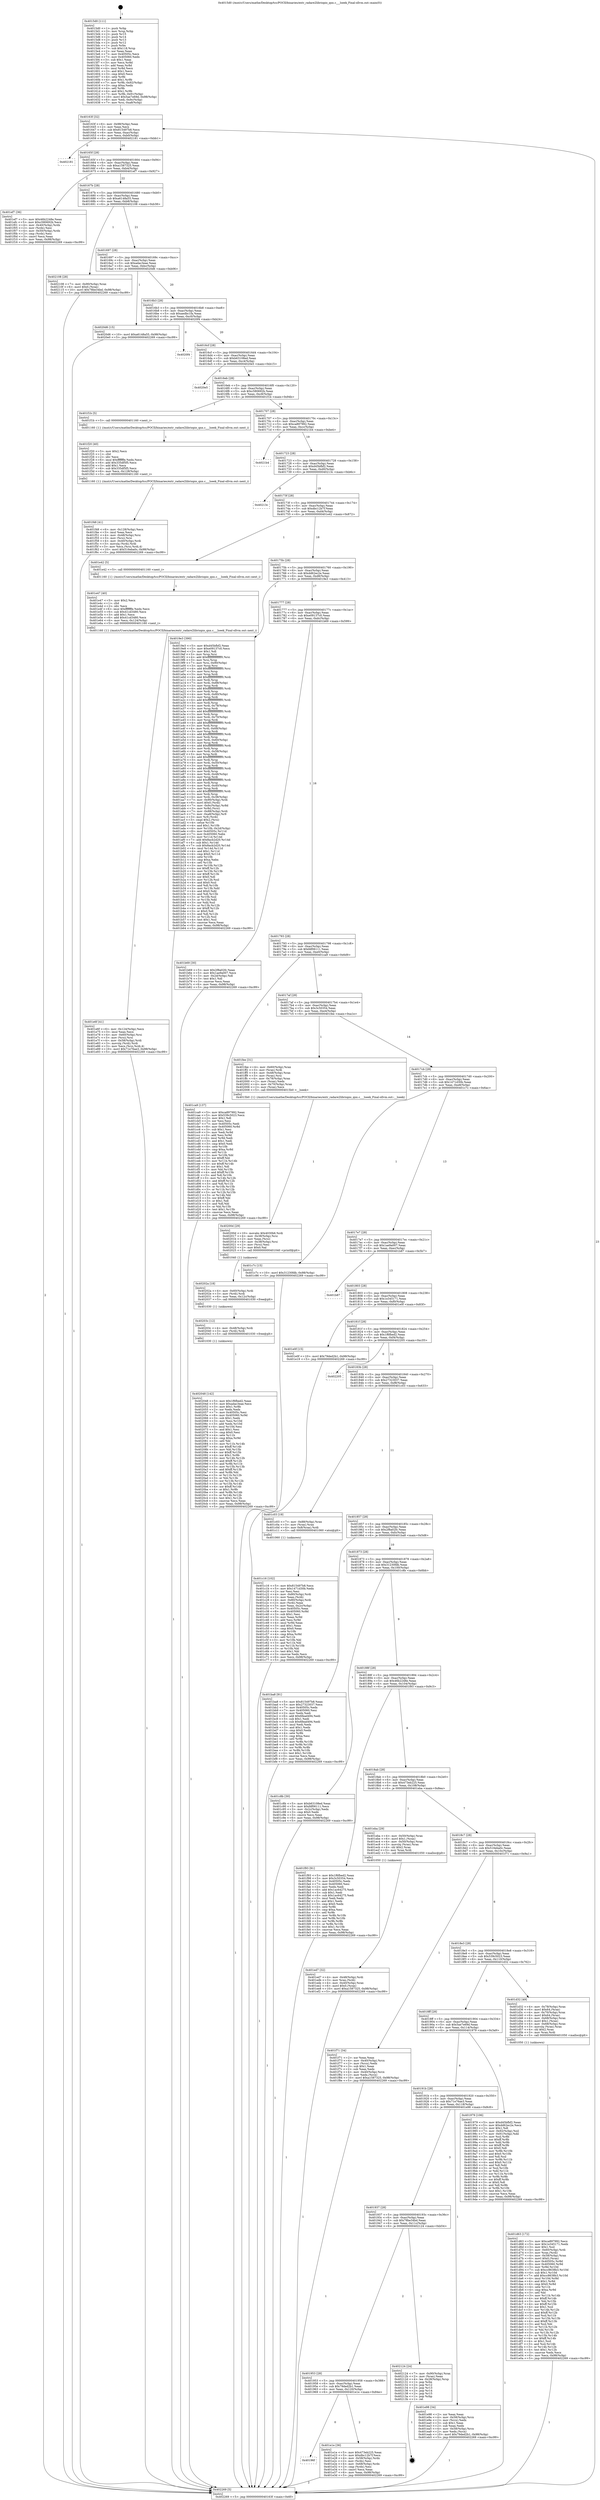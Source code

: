 digraph "0x4015d0" {
  label = "0x4015d0 (/mnt/c/Users/mathe/Desktop/tcc/POCII/binaries/extr_radare2libriopio_qnx.c___lseek_Final-ollvm.out::main(0))"
  labelloc = "t"
  node[shape=record]

  Entry [label="",width=0.3,height=0.3,shape=circle,fillcolor=black,style=filled]
  "0x40163f" [label="{
     0x40163f [32]\l
     | [instrs]\l
     &nbsp;&nbsp;0x40163f \<+6\>: mov -0x98(%rbp),%eax\l
     &nbsp;&nbsp;0x401645 \<+2\>: mov %eax,%ecx\l
     &nbsp;&nbsp;0x401647 \<+6\>: sub $0x815497b8,%ecx\l
     &nbsp;&nbsp;0x40164d \<+6\>: mov %eax,-0xac(%rbp)\l
     &nbsp;&nbsp;0x401653 \<+6\>: mov %ecx,-0xb0(%rbp)\l
     &nbsp;&nbsp;0x401659 \<+6\>: je 0000000000402181 \<main+0xbb1\>\l
  }"]
  "0x402181" [label="{
     0x402181\l
  }", style=dashed]
  "0x40165f" [label="{
     0x40165f [28]\l
     | [instrs]\l
     &nbsp;&nbsp;0x40165f \<+5\>: jmp 0000000000401664 \<main+0x94\>\l
     &nbsp;&nbsp;0x401664 \<+6\>: mov -0xac(%rbp),%eax\l
     &nbsp;&nbsp;0x40166a \<+5\>: sub $0xa1587325,%eax\l
     &nbsp;&nbsp;0x40166f \<+6\>: mov %eax,-0xb4(%rbp)\l
     &nbsp;&nbsp;0x401675 \<+6\>: je 0000000000401ef7 \<main+0x927\>\l
  }"]
  Exit [label="",width=0.3,height=0.3,shape=circle,fillcolor=black,style=filled,peripheries=2]
  "0x401ef7" [label="{
     0x401ef7 [36]\l
     | [instrs]\l
     &nbsp;&nbsp;0x401ef7 \<+5\>: mov $0x46b2248e,%eax\l
     &nbsp;&nbsp;0x401efc \<+5\>: mov $0xc580692b,%ecx\l
     &nbsp;&nbsp;0x401f01 \<+4\>: mov -0x40(%rbp),%rdx\l
     &nbsp;&nbsp;0x401f05 \<+2\>: mov (%rdx),%esi\l
     &nbsp;&nbsp;0x401f07 \<+4\>: mov -0x50(%rbp),%rdx\l
     &nbsp;&nbsp;0x401f0b \<+2\>: cmp (%rdx),%esi\l
     &nbsp;&nbsp;0x401f0d \<+3\>: cmovl %ecx,%eax\l
     &nbsp;&nbsp;0x401f10 \<+6\>: mov %eax,-0x98(%rbp)\l
     &nbsp;&nbsp;0x401f16 \<+5\>: jmp 0000000000402269 \<main+0xc99\>\l
  }"]
  "0x40167b" [label="{
     0x40167b [28]\l
     | [instrs]\l
     &nbsp;&nbsp;0x40167b \<+5\>: jmp 0000000000401680 \<main+0xb0\>\l
     &nbsp;&nbsp;0x401680 \<+6\>: mov -0xac(%rbp),%eax\l
     &nbsp;&nbsp;0x401686 \<+5\>: sub $0xa6148a55,%eax\l
     &nbsp;&nbsp;0x40168b \<+6\>: mov %eax,-0xb8(%rbp)\l
     &nbsp;&nbsp;0x401691 \<+6\>: je 0000000000402108 \<main+0xb38\>\l
  }"]
  "0x402048" [label="{
     0x402048 [142]\l
     | [instrs]\l
     &nbsp;&nbsp;0x402048 \<+5\>: mov $0x1f6fbed2,%eax\l
     &nbsp;&nbsp;0x40204d \<+5\>: mov $0xadac3eae,%ecx\l
     &nbsp;&nbsp;0x402052 \<+3\>: mov $0x1,%r8b\l
     &nbsp;&nbsp;0x402055 \<+2\>: xor %edx,%edx\l
     &nbsp;&nbsp;0x402057 \<+7\>: mov 0x40505c,%esi\l
     &nbsp;&nbsp;0x40205e \<+8\>: mov 0x405060,%r9d\l
     &nbsp;&nbsp;0x402066 \<+3\>: sub $0x1,%edx\l
     &nbsp;&nbsp;0x402069 \<+3\>: mov %esi,%r10d\l
     &nbsp;&nbsp;0x40206c \<+3\>: add %edx,%r10d\l
     &nbsp;&nbsp;0x40206f \<+4\>: imul %r10d,%esi\l
     &nbsp;&nbsp;0x402073 \<+3\>: and $0x1,%esi\l
     &nbsp;&nbsp;0x402076 \<+3\>: cmp $0x0,%esi\l
     &nbsp;&nbsp;0x402079 \<+4\>: sete %r11b\l
     &nbsp;&nbsp;0x40207d \<+4\>: cmp $0xa,%r9d\l
     &nbsp;&nbsp;0x402081 \<+3\>: setl %bl\l
     &nbsp;&nbsp;0x402084 \<+3\>: mov %r11b,%r14b\l
     &nbsp;&nbsp;0x402087 \<+4\>: xor $0xff,%r14b\l
     &nbsp;&nbsp;0x40208b \<+3\>: mov %bl,%r15b\l
     &nbsp;&nbsp;0x40208e \<+4\>: xor $0xff,%r15b\l
     &nbsp;&nbsp;0x402092 \<+4\>: xor $0x1,%r8b\l
     &nbsp;&nbsp;0x402096 \<+3\>: mov %r14b,%r12b\l
     &nbsp;&nbsp;0x402099 \<+4\>: and $0xff,%r12b\l
     &nbsp;&nbsp;0x40209d \<+3\>: and %r8b,%r11b\l
     &nbsp;&nbsp;0x4020a0 \<+3\>: mov %r15b,%r13b\l
     &nbsp;&nbsp;0x4020a3 \<+4\>: and $0xff,%r13b\l
     &nbsp;&nbsp;0x4020a7 \<+3\>: and %r8b,%bl\l
     &nbsp;&nbsp;0x4020aa \<+3\>: or %r11b,%r12b\l
     &nbsp;&nbsp;0x4020ad \<+3\>: or %bl,%r13b\l
     &nbsp;&nbsp;0x4020b0 \<+3\>: xor %r13b,%r12b\l
     &nbsp;&nbsp;0x4020b3 \<+3\>: or %r15b,%r14b\l
     &nbsp;&nbsp;0x4020b6 \<+4\>: xor $0xff,%r14b\l
     &nbsp;&nbsp;0x4020ba \<+4\>: or $0x1,%r8b\l
     &nbsp;&nbsp;0x4020be \<+3\>: and %r8b,%r14b\l
     &nbsp;&nbsp;0x4020c1 \<+3\>: or %r14b,%r12b\l
     &nbsp;&nbsp;0x4020c4 \<+4\>: test $0x1,%r12b\l
     &nbsp;&nbsp;0x4020c8 \<+3\>: cmovne %ecx,%eax\l
     &nbsp;&nbsp;0x4020cb \<+6\>: mov %eax,-0x98(%rbp)\l
     &nbsp;&nbsp;0x4020d1 \<+5\>: jmp 0000000000402269 \<main+0xc99\>\l
  }"]
  "0x402108" [label="{
     0x402108 [28]\l
     | [instrs]\l
     &nbsp;&nbsp;0x402108 \<+7\>: mov -0x90(%rbp),%rax\l
     &nbsp;&nbsp;0x40210f \<+6\>: movl $0x0,(%rax)\l
     &nbsp;&nbsp;0x402115 \<+10\>: movl $0x78be34bd,-0x98(%rbp)\l
     &nbsp;&nbsp;0x40211f \<+5\>: jmp 0000000000402269 \<main+0xc99\>\l
  }"]
  "0x401697" [label="{
     0x401697 [28]\l
     | [instrs]\l
     &nbsp;&nbsp;0x401697 \<+5\>: jmp 000000000040169c \<main+0xcc\>\l
     &nbsp;&nbsp;0x40169c \<+6\>: mov -0xac(%rbp),%eax\l
     &nbsp;&nbsp;0x4016a2 \<+5\>: sub $0xadac3eae,%eax\l
     &nbsp;&nbsp;0x4016a7 \<+6\>: mov %eax,-0xbc(%rbp)\l
     &nbsp;&nbsp;0x4016ad \<+6\>: je 00000000004020d6 \<main+0xb06\>\l
  }"]
  "0x40203c" [label="{
     0x40203c [12]\l
     | [instrs]\l
     &nbsp;&nbsp;0x40203c \<+4\>: mov -0x48(%rbp),%rdi\l
     &nbsp;&nbsp;0x402040 \<+3\>: mov (%rdi),%rdi\l
     &nbsp;&nbsp;0x402043 \<+5\>: call 0000000000401030 \<free@plt\>\l
     | [calls]\l
     &nbsp;&nbsp;0x401030 \{1\} (unknown)\l
  }"]
  "0x4020d6" [label="{
     0x4020d6 [15]\l
     | [instrs]\l
     &nbsp;&nbsp;0x4020d6 \<+10\>: movl $0xa6148a55,-0x98(%rbp)\l
     &nbsp;&nbsp;0x4020e0 \<+5\>: jmp 0000000000402269 \<main+0xc99\>\l
  }"]
  "0x4016b3" [label="{
     0x4016b3 [28]\l
     | [instrs]\l
     &nbsp;&nbsp;0x4016b3 \<+5\>: jmp 00000000004016b8 \<main+0xe8\>\l
     &nbsp;&nbsp;0x4016b8 \<+6\>: mov -0xac(%rbp),%eax\l
     &nbsp;&nbsp;0x4016be \<+5\>: sub $0xaedbc1fa,%eax\l
     &nbsp;&nbsp;0x4016c3 \<+6\>: mov %eax,-0xc0(%rbp)\l
     &nbsp;&nbsp;0x4016c9 \<+6\>: je 00000000004020f4 \<main+0xb24\>\l
  }"]
  "0x40202a" [label="{
     0x40202a [18]\l
     | [instrs]\l
     &nbsp;&nbsp;0x40202a \<+4\>: mov -0x60(%rbp),%rdi\l
     &nbsp;&nbsp;0x40202e \<+3\>: mov (%rdi),%rdi\l
     &nbsp;&nbsp;0x402031 \<+6\>: mov %eax,-0x12c(%rbp)\l
     &nbsp;&nbsp;0x402037 \<+5\>: call 0000000000401030 \<free@plt\>\l
     | [calls]\l
     &nbsp;&nbsp;0x401030 \{1\} (unknown)\l
  }"]
  "0x4020f4" [label="{
     0x4020f4\l
  }", style=dashed]
  "0x4016cf" [label="{
     0x4016cf [28]\l
     | [instrs]\l
     &nbsp;&nbsp;0x4016cf \<+5\>: jmp 00000000004016d4 \<main+0x104\>\l
     &nbsp;&nbsp;0x4016d4 \<+6\>: mov -0xac(%rbp),%eax\l
     &nbsp;&nbsp;0x4016da \<+5\>: sub $0xb63108ed,%eax\l
     &nbsp;&nbsp;0x4016df \<+6\>: mov %eax,-0xc4(%rbp)\l
     &nbsp;&nbsp;0x4016e5 \<+6\>: je 00000000004020e5 \<main+0xb15\>\l
  }"]
  "0x40200d" [label="{
     0x40200d [29]\l
     | [instrs]\l
     &nbsp;&nbsp;0x40200d \<+10\>: movabs $0x4030b6,%rdi\l
     &nbsp;&nbsp;0x402017 \<+4\>: mov -0x38(%rbp),%rsi\l
     &nbsp;&nbsp;0x40201b \<+2\>: mov %eax,(%rsi)\l
     &nbsp;&nbsp;0x40201d \<+4\>: mov -0x38(%rbp),%rsi\l
     &nbsp;&nbsp;0x402021 \<+2\>: mov (%rsi),%esi\l
     &nbsp;&nbsp;0x402023 \<+2\>: mov $0x0,%al\l
     &nbsp;&nbsp;0x402025 \<+5\>: call 0000000000401040 \<printf@plt\>\l
     | [calls]\l
     &nbsp;&nbsp;0x401040 \{1\} (unknown)\l
  }"]
  "0x4020e5" [label="{
     0x4020e5\l
  }", style=dashed]
  "0x4016eb" [label="{
     0x4016eb [28]\l
     | [instrs]\l
     &nbsp;&nbsp;0x4016eb \<+5\>: jmp 00000000004016f0 \<main+0x120\>\l
     &nbsp;&nbsp;0x4016f0 \<+6\>: mov -0xac(%rbp),%eax\l
     &nbsp;&nbsp;0x4016f6 \<+5\>: sub $0xc580692b,%eax\l
     &nbsp;&nbsp;0x4016fb \<+6\>: mov %eax,-0xc8(%rbp)\l
     &nbsp;&nbsp;0x401701 \<+6\>: je 0000000000401f1b \<main+0x94b\>\l
  }"]
  "0x401f48" [label="{
     0x401f48 [41]\l
     | [instrs]\l
     &nbsp;&nbsp;0x401f48 \<+6\>: mov -0x128(%rbp),%ecx\l
     &nbsp;&nbsp;0x401f4e \<+3\>: imul %eax,%ecx\l
     &nbsp;&nbsp;0x401f51 \<+4\>: mov -0x48(%rbp),%rsi\l
     &nbsp;&nbsp;0x401f55 \<+3\>: mov (%rsi),%rsi\l
     &nbsp;&nbsp;0x401f58 \<+4\>: mov -0x40(%rbp),%rdi\l
     &nbsp;&nbsp;0x401f5c \<+3\>: movslq (%rdi),%rdi\l
     &nbsp;&nbsp;0x401f5f \<+3\>: mov %ecx,(%rsi,%rdi,4)\l
     &nbsp;&nbsp;0x401f62 \<+10\>: movl $0x516eba0c,-0x98(%rbp)\l
     &nbsp;&nbsp;0x401f6c \<+5\>: jmp 0000000000402269 \<main+0xc99\>\l
  }"]
  "0x401f1b" [label="{
     0x401f1b [5]\l
     | [instrs]\l
     &nbsp;&nbsp;0x401f1b \<+5\>: call 0000000000401160 \<next_i\>\l
     | [calls]\l
     &nbsp;&nbsp;0x401160 \{1\} (/mnt/c/Users/mathe/Desktop/tcc/POCII/binaries/extr_radare2libriopio_qnx.c___lseek_Final-ollvm.out::next_i)\l
  }"]
  "0x401707" [label="{
     0x401707 [28]\l
     | [instrs]\l
     &nbsp;&nbsp;0x401707 \<+5\>: jmp 000000000040170c \<main+0x13c\>\l
     &nbsp;&nbsp;0x40170c \<+6\>: mov -0xac(%rbp),%eax\l
     &nbsp;&nbsp;0x401712 \<+5\>: sub $0xca897992,%eax\l
     &nbsp;&nbsp;0x401717 \<+6\>: mov %eax,-0xcc(%rbp)\l
     &nbsp;&nbsp;0x40171d \<+6\>: je 00000000004021b4 \<main+0xbe4\>\l
  }"]
  "0x401f20" [label="{
     0x401f20 [40]\l
     | [instrs]\l
     &nbsp;&nbsp;0x401f20 \<+5\>: mov $0x2,%ecx\l
     &nbsp;&nbsp;0x401f25 \<+1\>: cltd\l
     &nbsp;&nbsp;0x401f26 \<+2\>: idiv %ecx\l
     &nbsp;&nbsp;0x401f28 \<+6\>: imul $0xfffffffe,%edx,%ecx\l
     &nbsp;&nbsp;0x401f2e \<+6\>: add $0x335df5f5,%ecx\l
     &nbsp;&nbsp;0x401f34 \<+3\>: add $0x1,%ecx\l
     &nbsp;&nbsp;0x401f37 \<+6\>: sub $0x335df5f5,%ecx\l
     &nbsp;&nbsp;0x401f3d \<+6\>: mov %ecx,-0x128(%rbp)\l
     &nbsp;&nbsp;0x401f43 \<+5\>: call 0000000000401160 \<next_i\>\l
     | [calls]\l
     &nbsp;&nbsp;0x401160 \{1\} (/mnt/c/Users/mathe/Desktop/tcc/POCII/binaries/extr_radare2libriopio_qnx.c___lseek_Final-ollvm.out::next_i)\l
  }"]
  "0x4021b4" [label="{
     0x4021b4\l
  }", style=dashed]
  "0x401723" [label="{
     0x401723 [28]\l
     | [instrs]\l
     &nbsp;&nbsp;0x401723 \<+5\>: jmp 0000000000401728 \<main+0x158\>\l
     &nbsp;&nbsp;0x401728 \<+6\>: mov -0xac(%rbp),%eax\l
     &nbsp;&nbsp;0x40172e \<+5\>: sub $0xd45bfbf2,%eax\l
     &nbsp;&nbsp;0x401733 \<+6\>: mov %eax,-0xd0(%rbp)\l
     &nbsp;&nbsp;0x401739 \<+6\>: je 000000000040213c \<main+0xb6c\>\l
  }"]
  "0x401ed7" [label="{
     0x401ed7 [32]\l
     | [instrs]\l
     &nbsp;&nbsp;0x401ed7 \<+4\>: mov -0x48(%rbp),%rdi\l
     &nbsp;&nbsp;0x401edb \<+3\>: mov %rax,(%rdi)\l
     &nbsp;&nbsp;0x401ede \<+4\>: mov -0x40(%rbp),%rax\l
     &nbsp;&nbsp;0x401ee2 \<+6\>: movl $0x0,(%rax)\l
     &nbsp;&nbsp;0x401ee8 \<+10\>: movl $0xa1587325,-0x98(%rbp)\l
     &nbsp;&nbsp;0x401ef2 \<+5\>: jmp 0000000000402269 \<main+0xc99\>\l
  }"]
  "0x40213c" [label="{
     0x40213c\l
  }", style=dashed]
  "0x40173f" [label="{
     0x40173f [28]\l
     | [instrs]\l
     &nbsp;&nbsp;0x40173f \<+5\>: jmp 0000000000401744 \<main+0x174\>\l
     &nbsp;&nbsp;0x401744 \<+6\>: mov -0xac(%rbp),%eax\l
     &nbsp;&nbsp;0x40174a \<+5\>: sub $0xdbc12b7f,%eax\l
     &nbsp;&nbsp;0x40174f \<+6\>: mov %eax,-0xd4(%rbp)\l
     &nbsp;&nbsp;0x401755 \<+6\>: je 0000000000401e42 \<main+0x872\>\l
  }"]
  "0x401e6f" [label="{
     0x401e6f [41]\l
     | [instrs]\l
     &nbsp;&nbsp;0x401e6f \<+6\>: mov -0x124(%rbp),%ecx\l
     &nbsp;&nbsp;0x401e75 \<+3\>: imul %eax,%ecx\l
     &nbsp;&nbsp;0x401e78 \<+4\>: mov -0x60(%rbp),%rsi\l
     &nbsp;&nbsp;0x401e7c \<+3\>: mov (%rsi),%rsi\l
     &nbsp;&nbsp;0x401e7f \<+4\>: mov -0x58(%rbp),%rdi\l
     &nbsp;&nbsp;0x401e83 \<+3\>: movslq (%rdi),%rdi\l
     &nbsp;&nbsp;0x401e86 \<+3\>: mov %ecx,(%rsi,%rdi,4)\l
     &nbsp;&nbsp;0x401e89 \<+10\>: movl $0x71e76ae3,-0x98(%rbp)\l
     &nbsp;&nbsp;0x401e93 \<+5\>: jmp 0000000000402269 \<main+0xc99\>\l
  }"]
  "0x401e42" [label="{
     0x401e42 [5]\l
     | [instrs]\l
     &nbsp;&nbsp;0x401e42 \<+5\>: call 0000000000401160 \<next_i\>\l
     | [calls]\l
     &nbsp;&nbsp;0x401160 \{1\} (/mnt/c/Users/mathe/Desktop/tcc/POCII/binaries/extr_radare2libriopio_qnx.c___lseek_Final-ollvm.out::next_i)\l
  }"]
  "0x40175b" [label="{
     0x40175b [28]\l
     | [instrs]\l
     &nbsp;&nbsp;0x40175b \<+5\>: jmp 0000000000401760 \<main+0x190\>\l
     &nbsp;&nbsp;0x401760 \<+6\>: mov -0xac(%rbp),%eax\l
     &nbsp;&nbsp;0x401766 \<+5\>: sub $0xdd62ec2e,%eax\l
     &nbsp;&nbsp;0x40176b \<+6\>: mov %eax,-0xd8(%rbp)\l
     &nbsp;&nbsp;0x401771 \<+6\>: je 00000000004019e3 \<main+0x413\>\l
  }"]
  "0x401e47" [label="{
     0x401e47 [40]\l
     | [instrs]\l
     &nbsp;&nbsp;0x401e47 \<+5\>: mov $0x2,%ecx\l
     &nbsp;&nbsp;0x401e4c \<+1\>: cltd\l
     &nbsp;&nbsp;0x401e4d \<+2\>: idiv %ecx\l
     &nbsp;&nbsp;0x401e4f \<+6\>: imul $0xfffffffe,%edx,%ecx\l
     &nbsp;&nbsp;0x401e55 \<+6\>: sub $0x41cd3480,%ecx\l
     &nbsp;&nbsp;0x401e5b \<+3\>: add $0x1,%ecx\l
     &nbsp;&nbsp;0x401e5e \<+6\>: add $0x41cd3480,%ecx\l
     &nbsp;&nbsp;0x401e64 \<+6\>: mov %ecx,-0x124(%rbp)\l
     &nbsp;&nbsp;0x401e6a \<+5\>: call 0000000000401160 \<next_i\>\l
     | [calls]\l
     &nbsp;&nbsp;0x401160 \{1\} (/mnt/c/Users/mathe/Desktop/tcc/POCII/binaries/extr_radare2libriopio_qnx.c___lseek_Final-ollvm.out::next_i)\l
  }"]
  "0x4019e3" [label="{
     0x4019e3 [390]\l
     | [instrs]\l
     &nbsp;&nbsp;0x4019e3 \<+5\>: mov $0xd45bfbf2,%eax\l
     &nbsp;&nbsp;0x4019e8 \<+5\>: mov $0xe09137c0,%ecx\l
     &nbsp;&nbsp;0x4019ed \<+2\>: mov $0x1,%dl\l
     &nbsp;&nbsp;0x4019ef \<+3\>: mov %rsp,%rsi\l
     &nbsp;&nbsp;0x4019f2 \<+4\>: add $0xfffffffffffffff0,%rsi\l
     &nbsp;&nbsp;0x4019f6 \<+3\>: mov %rsi,%rsp\l
     &nbsp;&nbsp;0x4019f9 \<+7\>: mov %rsi,-0x90(%rbp)\l
     &nbsp;&nbsp;0x401a00 \<+3\>: mov %rsp,%rsi\l
     &nbsp;&nbsp;0x401a03 \<+4\>: add $0xfffffffffffffff0,%rsi\l
     &nbsp;&nbsp;0x401a07 \<+3\>: mov %rsi,%rsp\l
     &nbsp;&nbsp;0x401a0a \<+3\>: mov %rsp,%rdi\l
     &nbsp;&nbsp;0x401a0d \<+4\>: add $0xfffffffffffffff0,%rdi\l
     &nbsp;&nbsp;0x401a11 \<+3\>: mov %rdi,%rsp\l
     &nbsp;&nbsp;0x401a14 \<+7\>: mov %rdi,-0x88(%rbp)\l
     &nbsp;&nbsp;0x401a1b \<+3\>: mov %rsp,%rdi\l
     &nbsp;&nbsp;0x401a1e \<+4\>: add $0xfffffffffffffff0,%rdi\l
     &nbsp;&nbsp;0x401a22 \<+3\>: mov %rdi,%rsp\l
     &nbsp;&nbsp;0x401a25 \<+4\>: mov %rdi,-0x80(%rbp)\l
     &nbsp;&nbsp;0x401a29 \<+3\>: mov %rsp,%rdi\l
     &nbsp;&nbsp;0x401a2c \<+4\>: add $0xfffffffffffffff0,%rdi\l
     &nbsp;&nbsp;0x401a30 \<+3\>: mov %rdi,%rsp\l
     &nbsp;&nbsp;0x401a33 \<+4\>: mov %rdi,-0x78(%rbp)\l
     &nbsp;&nbsp;0x401a37 \<+3\>: mov %rsp,%rdi\l
     &nbsp;&nbsp;0x401a3a \<+4\>: add $0xfffffffffffffff0,%rdi\l
     &nbsp;&nbsp;0x401a3e \<+3\>: mov %rdi,%rsp\l
     &nbsp;&nbsp;0x401a41 \<+4\>: mov %rdi,-0x70(%rbp)\l
     &nbsp;&nbsp;0x401a45 \<+3\>: mov %rsp,%rdi\l
     &nbsp;&nbsp;0x401a48 \<+4\>: add $0xfffffffffffffff0,%rdi\l
     &nbsp;&nbsp;0x401a4c \<+3\>: mov %rdi,%rsp\l
     &nbsp;&nbsp;0x401a4f \<+4\>: mov %rdi,-0x68(%rbp)\l
     &nbsp;&nbsp;0x401a53 \<+3\>: mov %rsp,%rdi\l
     &nbsp;&nbsp;0x401a56 \<+4\>: add $0xfffffffffffffff0,%rdi\l
     &nbsp;&nbsp;0x401a5a \<+3\>: mov %rdi,%rsp\l
     &nbsp;&nbsp;0x401a5d \<+4\>: mov %rdi,-0x60(%rbp)\l
     &nbsp;&nbsp;0x401a61 \<+3\>: mov %rsp,%rdi\l
     &nbsp;&nbsp;0x401a64 \<+4\>: add $0xfffffffffffffff0,%rdi\l
     &nbsp;&nbsp;0x401a68 \<+3\>: mov %rdi,%rsp\l
     &nbsp;&nbsp;0x401a6b \<+4\>: mov %rdi,-0x58(%rbp)\l
     &nbsp;&nbsp;0x401a6f \<+3\>: mov %rsp,%rdi\l
     &nbsp;&nbsp;0x401a72 \<+4\>: add $0xfffffffffffffff0,%rdi\l
     &nbsp;&nbsp;0x401a76 \<+3\>: mov %rdi,%rsp\l
     &nbsp;&nbsp;0x401a79 \<+4\>: mov %rdi,-0x50(%rbp)\l
     &nbsp;&nbsp;0x401a7d \<+3\>: mov %rsp,%rdi\l
     &nbsp;&nbsp;0x401a80 \<+4\>: add $0xfffffffffffffff0,%rdi\l
     &nbsp;&nbsp;0x401a84 \<+3\>: mov %rdi,%rsp\l
     &nbsp;&nbsp;0x401a87 \<+4\>: mov %rdi,-0x48(%rbp)\l
     &nbsp;&nbsp;0x401a8b \<+3\>: mov %rsp,%rdi\l
     &nbsp;&nbsp;0x401a8e \<+4\>: add $0xfffffffffffffff0,%rdi\l
     &nbsp;&nbsp;0x401a92 \<+3\>: mov %rdi,%rsp\l
     &nbsp;&nbsp;0x401a95 \<+4\>: mov %rdi,-0x40(%rbp)\l
     &nbsp;&nbsp;0x401a99 \<+3\>: mov %rsp,%rdi\l
     &nbsp;&nbsp;0x401a9c \<+4\>: add $0xfffffffffffffff0,%rdi\l
     &nbsp;&nbsp;0x401aa0 \<+3\>: mov %rdi,%rsp\l
     &nbsp;&nbsp;0x401aa3 \<+4\>: mov %rdi,-0x38(%rbp)\l
     &nbsp;&nbsp;0x401aa7 \<+7\>: mov -0x90(%rbp),%rdi\l
     &nbsp;&nbsp;0x401aae \<+6\>: movl $0x0,(%rdi)\l
     &nbsp;&nbsp;0x401ab4 \<+7\>: mov -0x9c(%rbp),%r8d\l
     &nbsp;&nbsp;0x401abb \<+3\>: mov %r8d,(%rsi)\l
     &nbsp;&nbsp;0x401abe \<+7\>: mov -0x88(%rbp),%rdi\l
     &nbsp;&nbsp;0x401ac5 \<+7\>: mov -0xa8(%rbp),%r9\l
     &nbsp;&nbsp;0x401acc \<+3\>: mov %r9,(%rdi)\l
     &nbsp;&nbsp;0x401acf \<+3\>: cmpl $0x2,(%rsi)\l
     &nbsp;&nbsp;0x401ad2 \<+4\>: setne %r10b\l
     &nbsp;&nbsp;0x401ad6 \<+4\>: and $0x1,%r10b\l
     &nbsp;&nbsp;0x401ada \<+4\>: mov %r10b,-0x2d(%rbp)\l
     &nbsp;&nbsp;0x401ade \<+8\>: mov 0x40505c,%r11d\l
     &nbsp;&nbsp;0x401ae6 \<+7\>: mov 0x405060,%ebx\l
     &nbsp;&nbsp;0x401aed \<+3\>: mov %r11d,%r14d\l
     &nbsp;&nbsp;0x401af0 \<+7\>: add $0x8acb2d20,%r14d\l
     &nbsp;&nbsp;0x401af7 \<+4\>: sub $0x1,%r14d\l
     &nbsp;&nbsp;0x401afb \<+7\>: sub $0x8acb2d20,%r14d\l
     &nbsp;&nbsp;0x401b02 \<+4\>: imul %r14d,%r11d\l
     &nbsp;&nbsp;0x401b06 \<+4\>: and $0x1,%r11d\l
     &nbsp;&nbsp;0x401b0a \<+4\>: cmp $0x0,%r11d\l
     &nbsp;&nbsp;0x401b0e \<+4\>: sete %r10b\l
     &nbsp;&nbsp;0x401b12 \<+3\>: cmp $0xa,%ebx\l
     &nbsp;&nbsp;0x401b15 \<+4\>: setl %r15b\l
     &nbsp;&nbsp;0x401b19 \<+3\>: mov %r10b,%r12b\l
     &nbsp;&nbsp;0x401b1c \<+4\>: xor $0xff,%r12b\l
     &nbsp;&nbsp;0x401b20 \<+3\>: mov %r15b,%r13b\l
     &nbsp;&nbsp;0x401b23 \<+4\>: xor $0xff,%r13b\l
     &nbsp;&nbsp;0x401b27 \<+3\>: xor $0x0,%dl\l
     &nbsp;&nbsp;0x401b2a \<+3\>: mov %r12b,%sil\l
     &nbsp;&nbsp;0x401b2d \<+4\>: and $0x0,%sil\l
     &nbsp;&nbsp;0x401b31 \<+3\>: and %dl,%r10b\l
     &nbsp;&nbsp;0x401b34 \<+3\>: mov %r13b,%dil\l
     &nbsp;&nbsp;0x401b37 \<+4\>: and $0x0,%dil\l
     &nbsp;&nbsp;0x401b3b \<+3\>: and %dl,%r15b\l
     &nbsp;&nbsp;0x401b3e \<+3\>: or %r10b,%sil\l
     &nbsp;&nbsp;0x401b41 \<+3\>: or %r15b,%dil\l
     &nbsp;&nbsp;0x401b44 \<+3\>: xor %dil,%sil\l
     &nbsp;&nbsp;0x401b47 \<+3\>: or %r13b,%r12b\l
     &nbsp;&nbsp;0x401b4a \<+4\>: xor $0xff,%r12b\l
     &nbsp;&nbsp;0x401b4e \<+3\>: or $0x0,%dl\l
     &nbsp;&nbsp;0x401b51 \<+3\>: and %dl,%r12b\l
     &nbsp;&nbsp;0x401b54 \<+3\>: or %r12b,%sil\l
     &nbsp;&nbsp;0x401b57 \<+4\>: test $0x1,%sil\l
     &nbsp;&nbsp;0x401b5b \<+3\>: cmovne %ecx,%eax\l
     &nbsp;&nbsp;0x401b5e \<+6\>: mov %eax,-0x98(%rbp)\l
     &nbsp;&nbsp;0x401b64 \<+5\>: jmp 0000000000402269 \<main+0xc99\>\l
  }"]
  "0x401777" [label="{
     0x401777 [28]\l
     | [instrs]\l
     &nbsp;&nbsp;0x401777 \<+5\>: jmp 000000000040177c \<main+0x1ac\>\l
     &nbsp;&nbsp;0x40177c \<+6\>: mov -0xac(%rbp),%eax\l
     &nbsp;&nbsp;0x401782 \<+5\>: sub $0xe09137c0,%eax\l
     &nbsp;&nbsp;0x401787 \<+6\>: mov %eax,-0xdc(%rbp)\l
     &nbsp;&nbsp;0x40178d \<+6\>: je 0000000000401b69 \<main+0x599\>\l
  }"]
  "0x40196f" [label="{
     0x40196f\l
  }", style=dashed]
  "0x401b69" [label="{
     0x401b69 [30]\l
     | [instrs]\l
     &nbsp;&nbsp;0x401b69 \<+5\>: mov $0x2f8a02fc,%eax\l
     &nbsp;&nbsp;0x401b6e \<+5\>: mov $0x1ae9a007,%ecx\l
     &nbsp;&nbsp;0x401b73 \<+3\>: mov -0x2d(%rbp),%dl\l
     &nbsp;&nbsp;0x401b76 \<+3\>: test $0x1,%dl\l
     &nbsp;&nbsp;0x401b79 \<+3\>: cmovne %ecx,%eax\l
     &nbsp;&nbsp;0x401b7c \<+6\>: mov %eax,-0x98(%rbp)\l
     &nbsp;&nbsp;0x401b82 \<+5\>: jmp 0000000000402269 \<main+0xc99\>\l
  }"]
  "0x401793" [label="{
     0x401793 [28]\l
     | [instrs]\l
     &nbsp;&nbsp;0x401793 \<+5\>: jmp 0000000000401798 \<main+0x1c8\>\l
     &nbsp;&nbsp;0x401798 \<+6\>: mov -0xac(%rbp),%eax\l
     &nbsp;&nbsp;0x40179e \<+5\>: sub $0xfdf06111,%eax\l
     &nbsp;&nbsp;0x4017a3 \<+6\>: mov %eax,-0xe0(%rbp)\l
     &nbsp;&nbsp;0x4017a9 \<+6\>: je 0000000000401ca9 \<main+0x6d9\>\l
  }"]
  "0x401e1e" [label="{
     0x401e1e [36]\l
     | [instrs]\l
     &nbsp;&nbsp;0x401e1e \<+5\>: mov $0x473eb225,%eax\l
     &nbsp;&nbsp;0x401e23 \<+5\>: mov $0xdbc12b7f,%ecx\l
     &nbsp;&nbsp;0x401e28 \<+4\>: mov -0x58(%rbp),%rdx\l
     &nbsp;&nbsp;0x401e2c \<+2\>: mov (%rdx),%esi\l
     &nbsp;&nbsp;0x401e2e \<+4\>: mov -0x68(%rbp),%rdx\l
     &nbsp;&nbsp;0x401e32 \<+2\>: cmp (%rdx),%esi\l
     &nbsp;&nbsp;0x401e34 \<+3\>: cmovl %ecx,%eax\l
     &nbsp;&nbsp;0x401e37 \<+6\>: mov %eax,-0x98(%rbp)\l
     &nbsp;&nbsp;0x401e3d \<+5\>: jmp 0000000000402269 \<main+0xc99\>\l
  }"]
  "0x401ca9" [label="{
     0x401ca9 [137]\l
     | [instrs]\l
     &nbsp;&nbsp;0x401ca9 \<+5\>: mov $0xca897992,%eax\l
     &nbsp;&nbsp;0x401cae \<+5\>: mov $0x539c5023,%ecx\l
     &nbsp;&nbsp;0x401cb3 \<+2\>: mov $0x1,%dl\l
     &nbsp;&nbsp;0x401cb5 \<+2\>: xor %esi,%esi\l
     &nbsp;&nbsp;0x401cb7 \<+7\>: mov 0x40505c,%edi\l
     &nbsp;&nbsp;0x401cbe \<+8\>: mov 0x405060,%r8d\l
     &nbsp;&nbsp;0x401cc6 \<+3\>: sub $0x1,%esi\l
     &nbsp;&nbsp;0x401cc9 \<+3\>: mov %edi,%r9d\l
     &nbsp;&nbsp;0x401ccc \<+3\>: add %esi,%r9d\l
     &nbsp;&nbsp;0x401ccf \<+4\>: imul %r9d,%edi\l
     &nbsp;&nbsp;0x401cd3 \<+3\>: and $0x1,%edi\l
     &nbsp;&nbsp;0x401cd6 \<+3\>: cmp $0x0,%edi\l
     &nbsp;&nbsp;0x401cd9 \<+4\>: sete %r10b\l
     &nbsp;&nbsp;0x401cdd \<+4\>: cmp $0xa,%r8d\l
     &nbsp;&nbsp;0x401ce1 \<+4\>: setl %r11b\l
     &nbsp;&nbsp;0x401ce5 \<+3\>: mov %r10b,%bl\l
     &nbsp;&nbsp;0x401ce8 \<+3\>: xor $0xff,%bl\l
     &nbsp;&nbsp;0x401ceb \<+3\>: mov %r11b,%r14b\l
     &nbsp;&nbsp;0x401cee \<+4\>: xor $0xff,%r14b\l
     &nbsp;&nbsp;0x401cf2 \<+3\>: xor $0x1,%dl\l
     &nbsp;&nbsp;0x401cf5 \<+3\>: mov %bl,%r15b\l
     &nbsp;&nbsp;0x401cf8 \<+4\>: and $0xff,%r15b\l
     &nbsp;&nbsp;0x401cfc \<+3\>: and %dl,%r10b\l
     &nbsp;&nbsp;0x401cff \<+3\>: mov %r14b,%r12b\l
     &nbsp;&nbsp;0x401d02 \<+4\>: and $0xff,%r12b\l
     &nbsp;&nbsp;0x401d06 \<+3\>: and %dl,%r11b\l
     &nbsp;&nbsp;0x401d09 \<+3\>: or %r10b,%r15b\l
     &nbsp;&nbsp;0x401d0c \<+3\>: or %r11b,%r12b\l
     &nbsp;&nbsp;0x401d0f \<+3\>: xor %r12b,%r15b\l
     &nbsp;&nbsp;0x401d12 \<+3\>: or %r14b,%bl\l
     &nbsp;&nbsp;0x401d15 \<+3\>: xor $0xff,%bl\l
     &nbsp;&nbsp;0x401d18 \<+3\>: or $0x1,%dl\l
     &nbsp;&nbsp;0x401d1b \<+2\>: and %dl,%bl\l
     &nbsp;&nbsp;0x401d1d \<+3\>: or %bl,%r15b\l
     &nbsp;&nbsp;0x401d20 \<+4\>: test $0x1,%r15b\l
     &nbsp;&nbsp;0x401d24 \<+3\>: cmovne %ecx,%eax\l
     &nbsp;&nbsp;0x401d27 \<+6\>: mov %eax,-0x98(%rbp)\l
     &nbsp;&nbsp;0x401d2d \<+5\>: jmp 0000000000402269 \<main+0xc99\>\l
  }"]
  "0x4017af" [label="{
     0x4017af [28]\l
     | [instrs]\l
     &nbsp;&nbsp;0x4017af \<+5\>: jmp 00000000004017b4 \<main+0x1e4\>\l
     &nbsp;&nbsp;0x4017b4 \<+6\>: mov -0xac(%rbp),%eax\l
     &nbsp;&nbsp;0x4017ba \<+5\>: sub $0x3c50354,%eax\l
     &nbsp;&nbsp;0x4017bf \<+6\>: mov %eax,-0xe4(%rbp)\l
     &nbsp;&nbsp;0x4017c5 \<+6\>: je 0000000000401fee \<main+0xa1e\>\l
  }"]
  "0x401953" [label="{
     0x401953 [28]\l
     | [instrs]\l
     &nbsp;&nbsp;0x401953 \<+5\>: jmp 0000000000401958 \<main+0x388\>\l
     &nbsp;&nbsp;0x401958 \<+6\>: mov -0xac(%rbp),%eax\l
     &nbsp;&nbsp;0x40195e \<+5\>: sub $0x79ded2b1,%eax\l
     &nbsp;&nbsp;0x401963 \<+6\>: mov %eax,-0x120(%rbp)\l
     &nbsp;&nbsp;0x401969 \<+6\>: je 0000000000401e1e \<main+0x84e\>\l
  }"]
  "0x401fee" [label="{
     0x401fee [31]\l
     | [instrs]\l
     &nbsp;&nbsp;0x401fee \<+4\>: mov -0x60(%rbp),%rax\l
     &nbsp;&nbsp;0x401ff2 \<+3\>: mov (%rax),%rdi\l
     &nbsp;&nbsp;0x401ff5 \<+4\>: mov -0x48(%rbp),%rax\l
     &nbsp;&nbsp;0x401ff9 \<+3\>: mov (%rax),%rsi\l
     &nbsp;&nbsp;0x401ffc \<+4\>: mov -0x78(%rbp),%rax\l
     &nbsp;&nbsp;0x402000 \<+2\>: mov (%rax),%edx\l
     &nbsp;&nbsp;0x402002 \<+4\>: mov -0x70(%rbp),%rax\l
     &nbsp;&nbsp;0x402006 \<+2\>: mov (%rax),%ecx\l
     &nbsp;&nbsp;0x402008 \<+5\>: call 00000000004015b0 \<__lseek\>\l
     | [calls]\l
     &nbsp;&nbsp;0x4015b0 \{1\} (/mnt/c/Users/mathe/Desktop/tcc/POCII/binaries/extr_radare2libriopio_qnx.c___lseek_Final-ollvm.out::__lseek)\l
  }"]
  "0x4017cb" [label="{
     0x4017cb [28]\l
     | [instrs]\l
     &nbsp;&nbsp;0x4017cb \<+5\>: jmp 00000000004017d0 \<main+0x200\>\l
     &nbsp;&nbsp;0x4017d0 \<+6\>: mov -0xac(%rbp),%eax\l
     &nbsp;&nbsp;0x4017d6 \<+5\>: sub $0x1471d30b,%eax\l
     &nbsp;&nbsp;0x4017db \<+6\>: mov %eax,-0xe8(%rbp)\l
     &nbsp;&nbsp;0x4017e1 \<+6\>: je 0000000000401c7c \<main+0x6ac\>\l
  }"]
  "0x402124" [label="{
     0x402124 [24]\l
     | [instrs]\l
     &nbsp;&nbsp;0x402124 \<+7\>: mov -0x90(%rbp),%rax\l
     &nbsp;&nbsp;0x40212b \<+2\>: mov (%rax),%eax\l
     &nbsp;&nbsp;0x40212d \<+4\>: lea -0x28(%rbp),%rsp\l
     &nbsp;&nbsp;0x402131 \<+1\>: pop %rbx\l
     &nbsp;&nbsp;0x402132 \<+2\>: pop %r12\l
     &nbsp;&nbsp;0x402134 \<+2\>: pop %r13\l
     &nbsp;&nbsp;0x402136 \<+2\>: pop %r14\l
     &nbsp;&nbsp;0x402138 \<+2\>: pop %r15\l
     &nbsp;&nbsp;0x40213a \<+1\>: pop %rbp\l
     &nbsp;&nbsp;0x40213b \<+1\>: ret\l
  }"]
  "0x401c7c" [label="{
     0x401c7c [15]\l
     | [instrs]\l
     &nbsp;&nbsp;0x401c7c \<+10\>: movl $0x31230fdb,-0x98(%rbp)\l
     &nbsp;&nbsp;0x401c86 \<+5\>: jmp 0000000000402269 \<main+0xc99\>\l
  }"]
  "0x4017e7" [label="{
     0x4017e7 [28]\l
     | [instrs]\l
     &nbsp;&nbsp;0x4017e7 \<+5\>: jmp 00000000004017ec \<main+0x21c\>\l
     &nbsp;&nbsp;0x4017ec \<+6\>: mov -0xac(%rbp),%eax\l
     &nbsp;&nbsp;0x4017f2 \<+5\>: sub $0x1ae9a007,%eax\l
     &nbsp;&nbsp;0x4017f7 \<+6\>: mov %eax,-0xec(%rbp)\l
     &nbsp;&nbsp;0x4017fd \<+6\>: je 0000000000401b87 \<main+0x5b7\>\l
  }"]
  "0x401937" [label="{
     0x401937 [28]\l
     | [instrs]\l
     &nbsp;&nbsp;0x401937 \<+5\>: jmp 000000000040193c \<main+0x36c\>\l
     &nbsp;&nbsp;0x40193c \<+6\>: mov -0xac(%rbp),%eax\l
     &nbsp;&nbsp;0x401942 \<+5\>: sub $0x78be34bd,%eax\l
     &nbsp;&nbsp;0x401947 \<+6\>: mov %eax,-0x11c(%rbp)\l
     &nbsp;&nbsp;0x40194d \<+6\>: je 0000000000402124 \<main+0xb54\>\l
  }"]
  "0x401b87" [label="{
     0x401b87\l
  }", style=dashed]
  "0x401803" [label="{
     0x401803 [28]\l
     | [instrs]\l
     &nbsp;&nbsp;0x401803 \<+5\>: jmp 0000000000401808 \<main+0x238\>\l
     &nbsp;&nbsp;0x401808 \<+6\>: mov -0xac(%rbp),%eax\l
     &nbsp;&nbsp;0x40180e \<+5\>: sub $0x1e345171,%eax\l
     &nbsp;&nbsp;0x401813 \<+6\>: mov %eax,-0xf0(%rbp)\l
     &nbsp;&nbsp;0x401819 \<+6\>: je 0000000000401e0f \<main+0x83f\>\l
  }"]
  "0x401e98" [label="{
     0x401e98 [34]\l
     | [instrs]\l
     &nbsp;&nbsp;0x401e98 \<+2\>: xor %eax,%eax\l
     &nbsp;&nbsp;0x401e9a \<+4\>: mov -0x58(%rbp),%rcx\l
     &nbsp;&nbsp;0x401e9e \<+2\>: mov (%rcx),%edx\l
     &nbsp;&nbsp;0x401ea0 \<+3\>: sub $0x1,%eax\l
     &nbsp;&nbsp;0x401ea3 \<+2\>: sub %eax,%edx\l
     &nbsp;&nbsp;0x401ea5 \<+4\>: mov -0x58(%rbp),%rcx\l
     &nbsp;&nbsp;0x401ea9 \<+2\>: mov %edx,(%rcx)\l
     &nbsp;&nbsp;0x401eab \<+10\>: movl $0x79ded2b1,-0x98(%rbp)\l
     &nbsp;&nbsp;0x401eb5 \<+5\>: jmp 0000000000402269 \<main+0xc99\>\l
  }"]
  "0x401e0f" [label="{
     0x401e0f [15]\l
     | [instrs]\l
     &nbsp;&nbsp;0x401e0f \<+10\>: movl $0x79ded2b1,-0x98(%rbp)\l
     &nbsp;&nbsp;0x401e19 \<+5\>: jmp 0000000000402269 \<main+0xc99\>\l
  }"]
  "0x40181f" [label="{
     0x40181f [28]\l
     | [instrs]\l
     &nbsp;&nbsp;0x40181f \<+5\>: jmp 0000000000401824 \<main+0x254\>\l
     &nbsp;&nbsp;0x401824 \<+6\>: mov -0xac(%rbp),%eax\l
     &nbsp;&nbsp;0x40182a \<+5\>: sub $0x1f6fbed2,%eax\l
     &nbsp;&nbsp;0x40182f \<+6\>: mov %eax,-0xf4(%rbp)\l
     &nbsp;&nbsp;0x401835 \<+6\>: je 0000000000402205 \<main+0xc35\>\l
  }"]
  "0x401d63" [label="{
     0x401d63 [172]\l
     | [instrs]\l
     &nbsp;&nbsp;0x401d63 \<+5\>: mov $0xca897992,%ecx\l
     &nbsp;&nbsp;0x401d68 \<+5\>: mov $0x1e345171,%edx\l
     &nbsp;&nbsp;0x401d6d \<+3\>: mov $0x1,%sil\l
     &nbsp;&nbsp;0x401d70 \<+4\>: mov -0x60(%rbp),%rdi\l
     &nbsp;&nbsp;0x401d74 \<+3\>: mov %rax,(%rdi)\l
     &nbsp;&nbsp;0x401d77 \<+4\>: mov -0x58(%rbp),%rax\l
     &nbsp;&nbsp;0x401d7b \<+6\>: movl $0x0,(%rax)\l
     &nbsp;&nbsp;0x401d81 \<+8\>: mov 0x40505c,%r8d\l
     &nbsp;&nbsp;0x401d89 \<+8\>: mov 0x405060,%r9d\l
     &nbsp;&nbsp;0x401d91 \<+3\>: mov %r8d,%r10d\l
     &nbsp;&nbsp;0x401d94 \<+7\>: sub $0xcc8638b3,%r10d\l
     &nbsp;&nbsp;0x401d9b \<+4\>: sub $0x1,%r10d\l
     &nbsp;&nbsp;0x401d9f \<+7\>: add $0xcc8638b3,%r10d\l
     &nbsp;&nbsp;0x401da6 \<+4\>: imul %r10d,%r8d\l
     &nbsp;&nbsp;0x401daa \<+4\>: and $0x1,%r8d\l
     &nbsp;&nbsp;0x401dae \<+4\>: cmp $0x0,%r8d\l
     &nbsp;&nbsp;0x401db2 \<+4\>: sete %r11b\l
     &nbsp;&nbsp;0x401db6 \<+4\>: cmp $0xa,%r9d\l
     &nbsp;&nbsp;0x401dba \<+3\>: setl %bl\l
     &nbsp;&nbsp;0x401dbd \<+3\>: mov %r11b,%r14b\l
     &nbsp;&nbsp;0x401dc0 \<+4\>: xor $0xff,%r14b\l
     &nbsp;&nbsp;0x401dc4 \<+3\>: mov %bl,%r15b\l
     &nbsp;&nbsp;0x401dc7 \<+4\>: xor $0xff,%r15b\l
     &nbsp;&nbsp;0x401dcb \<+4\>: xor $0x1,%sil\l
     &nbsp;&nbsp;0x401dcf \<+3\>: mov %r14b,%r12b\l
     &nbsp;&nbsp;0x401dd2 \<+4\>: and $0xff,%r12b\l
     &nbsp;&nbsp;0x401dd6 \<+3\>: and %sil,%r11b\l
     &nbsp;&nbsp;0x401dd9 \<+3\>: mov %r15b,%r13b\l
     &nbsp;&nbsp;0x401ddc \<+4\>: and $0xff,%r13b\l
     &nbsp;&nbsp;0x401de0 \<+3\>: and %sil,%bl\l
     &nbsp;&nbsp;0x401de3 \<+3\>: or %r11b,%r12b\l
     &nbsp;&nbsp;0x401de6 \<+3\>: or %bl,%r13b\l
     &nbsp;&nbsp;0x401de9 \<+3\>: xor %r13b,%r12b\l
     &nbsp;&nbsp;0x401dec \<+3\>: or %r15b,%r14b\l
     &nbsp;&nbsp;0x401def \<+4\>: xor $0xff,%r14b\l
     &nbsp;&nbsp;0x401df3 \<+4\>: or $0x1,%sil\l
     &nbsp;&nbsp;0x401df7 \<+3\>: and %sil,%r14b\l
     &nbsp;&nbsp;0x401dfa \<+3\>: or %r14b,%r12b\l
     &nbsp;&nbsp;0x401dfd \<+4\>: test $0x1,%r12b\l
     &nbsp;&nbsp;0x401e01 \<+3\>: cmovne %edx,%ecx\l
     &nbsp;&nbsp;0x401e04 \<+6\>: mov %ecx,-0x98(%rbp)\l
     &nbsp;&nbsp;0x401e0a \<+5\>: jmp 0000000000402269 \<main+0xc99\>\l
  }"]
  "0x402205" [label="{
     0x402205\l
  }", style=dashed]
  "0x40183b" [label="{
     0x40183b [28]\l
     | [instrs]\l
     &nbsp;&nbsp;0x40183b \<+5\>: jmp 0000000000401840 \<main+0x270\>\l
     &nbsp;&nbsp;0x401840 \<+6\>: mov -0xac(%rbp),%eax\l
     &nbsp;&nbsp;0x401846 \<+5\>: sub $0x27323037,%eax\l
     &nbsp;&nbsp;0x40184b \<+6\>: mov %eax,-0xf8(%rbp)\l
     &nbsp;&nbsp;0x401851 \<+6\>: je 0000000000401c03 \<main+0x633\>\l
  }"]
  "0x401c16" [label="{
     0x401c16 [102]\l
     | [instrs]\l
     &nbsp;&nbsp;0x401c16 \<+5\>: mov $0x815497b8,%ecx\l
     &nbsp;&nbsp;0x401c1b \<+5\>: mov $0x1471d30b,%edx\l
     &nbsp;&nbsp;0x401c20 \<+2\>: xor %esi,%esi\l
     &nbsp;&nbsp;0x401c22 \<+4\>: mov -0x80(%rbp),%rdi\l
     &nbsp;&nbsp;0x401c26 \<+2\>: mov %eax,(%rdi)\l
     &nbsp;&nbsp;0x401c28 \<+4\>: mov -0x80(%rbp),%rdi\l
     &nbsp;&nbsp;0x401c2c \<+2\>: mov (%rdi),%eax\l
     &nbsp;&nbsp;0x401c2e \<+3\>: mov %eax,-0x2c(%rbp)\l
     &nbsp;&nbsp;0x401c31 \<+7\>: mov 0x40505c,%eax\l
     &nbsp;&nbsp;0x401c38 \<+8\>: mov 0x405060,%r8d\l
     &nbsp;&nbsp;0x401c40 \<+3\>: sub $0x1,%esi\l
     &nbsp;&nbsp;0x401c43 \<+3\>: mov %eax,%r9d\l
     &nbsp;&nbsp;0x401c46 \<+3\>: add %esi,%r9d\l
     &nbsp;&nbsp;0x401c49 \<+4\>: imul %r9d,%eax\l
     &nbsp;&nbsp;0x401c4d \<+3\>: and $0x1,%eax\l
     &nbsp;&nbsp;0x401c50 \<+3\>: cmp $0x0,%eax\l
     &nbsp;&nbsp;0x401c53 \<+4\>: sete %r10b\l
     &nbsp;&nbsp;0x401c57 \<+4\>: cmp $0xa,%r8d\l
     &nbsp;&nbsp;0x401c5b \<+4\>: setl %r11b\l
     &nbsp;&nbsp;0x401c5f \<+3\>: mov %r10b,%bl\l
     &nbsp;&nbsp;0x401c62 \<+3\>: and %r11b,%bl\l
     &nbsp;&nbsp;0x401c65 \<+3\>: xor %r11b,%r10b\l
     &nbsp;&nbsp;0x401c68 \<+3\>: or %r10b,%bl\l
     &nbsp;&nbsp;0x401c6b \<+3\>: test $0x1,%bl\l
     &nbsp;&nbsp;0x401c6e \<+3\>: cmovne %edx,%ecx\l
     &nbsp;&nbsp;0x401c71 \<+6\>: mov %ecx,-0x98(%rbp)\l
     &nbsp;&nbsp;0x401c77 \<+5\>: jmp 0000000000402269 \<main+0xc99\>\l
  }"]
  "0x401c03" [label="{
     0x401c03 [19]\l
     | [instrs]\l
     &nbsp;&nbsp;0x401c03 \<+7\>: mov -0x88(%rbp),%rax\l
     &nbsp;&nbsp;0x401c0a \<+3\>: mov (%rax),%rax\l
     &nbsp;&nbsp;0x401c0d \<+4\>: mov 0x8(%rax),%rdi\l
     &nbsp;&nbsp;0x401c11 \<+5\>: call 0000000000401060 \<atoi@plt\>\l
     | [calls]\l
     &nbsp;&nbsp;0x401060 \{1\} (unknown)\l
  }"]
  "0x401857" [label="{
     0x401857 [28]\l
     | [instrs]\l
     &nbsp;&nbsp;0x401857 \<+5\>: jmp 000000000040185c \<main+0x28c\>\l
     &nbsp;&nbsp;0x40185c \<+6\>: mov -0xac(%rbp),%eax\l
     &nbsp;&nbsp;0x401862 \<+5\>: sub $0x2f8a02fc,%eax\l
     &nbsp;&nbsp;0x401867 \<+6\>: mov %eax,-0xfc(%rbp)\l
     &nbsp;&nbsp;0x40186d \<+6\>: je 0000000000401ba8 \<main+0x5d8\>\l
  }"]
  "0x4015d0" [label="{
     0x4015d0 [111]\l
     | [instrs]\l
     &nbsp;&nbsp;0x4015d0 \<+1\>: push %rbp\l
     &nbsp;&nbsp;0x4015d1 \<+3\>: mov %rsp,%rbp\l
     &nbsp;&nbsp;0x4015d4 \<+2\>: push %r15\l
     &nbsp;&nbsp;0x4015d6 \<+2\>: push %r14\l
     &nbsp;&nbsp;0x4015d8 \<+2\>: push %r13\l
     &nbsp;&nbsp;0x4015da \<+2\>: push %r12\l
     &nbsp;&nbsp;0x4015dc \<+1\>: push %rbx\l
     &nbsp;&nbsp;0x4015dd \<+7\>: sub $0x118,%rsp\l
     &nbsp;&nbsp;0x4015e4 \<+2\>: xor %eax,%eax\l
     &nbsp;&nbsp;0x4015e6 \<+7\>: mov 0x40505c,%ecx\l
     &nbsp;&nbsp;0x4015ed \<+7\>: mov 0x405060,%edx\l
     &nbsp;&nbsp;0x4015f4 \<+3\>: sub $0x1,%eax\l
     &nbsp;&nbsp;0x4015f7 \<+3\>: mov %ecx,%r8d\l
     &nbsp;&nbsp;0x4015fa \<+3\>: add %eax,%r8d\l
     &nbsp;&nbsp;0x4015fd \<+4\>: imul %r8d,%ecx\l
     &nbsp;&nbsp;0x401601 \<+3\>: and $0x1,%ecx\l
     &nbsp;&nbsp;0x401604 \<+3\>: cmp $0x0,%ecx\l
     &nbsp;&nbsp;0x401607 \<+4\>: sete %r9b\l
     &nbsp;&nbsp;0x40160b \<+4\>: and $0x1,%r9b\l
     &nbsp;&nbsp;0x40160f \<+7\>: mov %r9b,-0x92(%rbp)\l
     &nbsp;&nbsp;0x401616 \<+3\>: cmp $0xa,%edx\l
     &nbsp;&nbsp;0x401619 \<+4\>: setl %r9b\l
     &nbsp;&nbsp;0x40161d \<+4\>: and $0x1,%r9b\l
     &nbsp;&nbsp;0x401621 \<+7\>: mov %r9b,-0x91(%rbp)\l
     &nbsp;&nbsp;0x401628 \<+10\>: movl $0x5ae7e69d,-0x98(%rbp)\l
     &nbsp;&nbsp;0x401632 \<+6\>: mov %edi,-0x9c(%rbp)\l
     &nbsp;&nbsp;0x401638 \<+7\>: mov %rsi,-0xa8(%rbp)\l
  }"]
  "0x401ba8" [label="{
     0x401ba8 [91]\l
     | [instrs]\l
     &nbsp;&nbsp;0x401ba8 \<+5\>: mov $0x815497b8,%eax\l
     &nbsp;&nbsp;0x401bad \<+5\>: mov $0x27323037,%ecx\l
     &nbsp;&nbsp;0x401bb2 \<+7\>: mov 0x40505c,%edx\l
     &nbsp;&nbsp;0x401bb9 \<+7\>: mov 0x405060,%esi\l
     &nbsp;&nbsp;0x401bc0 \<+2\>: mov %edx,%edi\l
     &nbsp;&nbsp;0x401bc2 \<+6\>: add $0x6fead494,%edi\l
     &nbsp;&nbsp;0x401bc8 \<+3\>: sub $0x1,%edi\l
     &nbsp;&nbsp;0x401bcb \<+6\>: sub $0x6fead494,%edi\l
     &nbsp;&nbsp;0x401bd1 \<+3\>: imul %edi,%edx\l
     &nbsp;&nbsp;0x401bd4 \<+3\>: and $0x1,%edx\l
     &nbsp;&nbsp;0x401bd7 \<+3\>: cmp $0x0,%edx\l
     &nbsp;&nbsp;0x401bda \<+4\>: sete %r8b\l
     &nbsp;&nbsp;0x401bde \<+3\>: cmp $0xa,%esi\l
     &nbsp;&nbsp;0x401be1 \<+4\>: setl %r9b\l
     &nbsp;&nbsp;0x401be5 \<+3\>: mov %r8b,%r10b\l
     &nbsp;&nbsp;0x401be8 \<+3\>: and %r9b,%r10b\l
     &nbsp;&nbsp;0x401beb \<+3\>: xor %r9b,%r8b\l
     &nbsp;&nbsp;0x401bee \<+3\>: or %r8b,%r10b\l
     &nbsp;&nbsp;0x401bf1 \<+4\>: test $0x1,%r10b\l
     &nbsp;&nbsp;0x401bf5 \<+3\>: cmovne %ecx,%eax\l
     &nbsp;&nbsp;0x401bf8 \<+6\>: mov %eax,-0x98(%rbp)\l
     &nbsp;&nbsp;0x401bfe \<+5\>: jmp 0000000000402269 \<main+0xc99\>\l
  }"]
  "0x401873" [label="{
     0x401873 [28]\l
     | [instrs]\l
     &nbsp;&nbsp;0x401873 \<+5\>: jmp 0000000000401878 \<main+0x2a8\>\l
     &nbsp;&nbsp;0x401878 \<+6\>: mov -0xac(%rbp),%eax\l
     &nbsp;&nbsp;0x40187e \<+5\>: sub $0x31230fdb,%eax\l
     &nbsp;&nbsp;0x401883 \<+6\>: mov %eax,-0x100(%rbp)\l
     &nbsp;&nbsp;0x401889 \<+6\>: je 0000000000401c8b \<main+0x6bb\>\l
  }"]
  "0x402269" [label="{
     0x402269 [5]\l
     | [instrs]\l
     &nbsp;&nbsp;0x402269 \<+5\>: jmp 000000000040163f \<main+0x6f\>\l
  }"]
  "0x401c8b" [label="{
     0x401c8b [30]\l
     | [instrs]\l
     &nbsp;&nbsp;0x401c8b \<+5\>: mov $0xb63108ed,%eax\l
     &nbsp;&nbsp;0x401c90 \<+5\>: mov $0xfdf06111,%ecx\l
     &nbsp;&nbsp;0x401c95 \<+3\>: mov -0x2c(%rbp),%edx\l
     &nbsp;&nbsp;0x401c98 \<+3\>: cmp $0x0,%edx\l
     &nbsp;&nbsp;0x401c9b \<+3\>: cmove %ecx,%eax\l
     &nbsp;&nbsp;0x401c9e \<+6\>: mov %eax,-0x98(%rbp)\l
     &nbsp;&nbsp;0x401ca4 \<+5\>: jmp 0000000000402269 \<main+0xc99\>\l
  }"]
  "0x40188f" [label="{
     0x40188f [28]\l
     | [instrs]\l
     &nbsp;&nbsp;0x40188f \<+5\>: jmp 0000000000401894 \<main+0x2c4\>\l
     &nbsp;&nbsp;0x401894 \<+6\>: mov -0xac(%rbp),%eax\l
     &nbsp;&nbsp;0x40189a \<+5\>: sub $0x46b2248e,%eax\l
     &nbsp;&nbsp;0x40189f \<+6\>: mov %eax,-0x104(%rbp)\l
     &nbsp;&nbsp;0x4018a5 \<+6\>: je 0000000000401f93 \<main+0x9c3\>\l
  }"]
  "0x40191b" [label="{
     0x40191b [28]\l
     | [instrs]\l
     &nbsp;&nbsp;0x40191b \<+5\>: jmp 0000000000401920 \<main+0x350\>\l
     &nbsp;&nbsp;0x401920 \<+6\>: mov -0xac(%rbp),%eax\l
     &nbsp;&nbsp;0x401926 \<+5\>: sub $0x71e76ae3,%eax\l
     &nbsp;&nbsp;0x40192b \<+6\>: mov %eax,-0x118(%rbp)\l
     &nbsp;&nbsp;0x401931 \<+6\>: je 0000000000401e98 \<main+0x8c8\>\l
  }"]
  "0x401f93" [label="{
     0x401f93 [91]\l
     | [instrs]\l
     &nbsp;&nbsp;0x401f93 \<+5\>: mov $0x1f6fbed2,%eax\l
     &nbsp;&nbsp;0x401f98 \<+5\>: mov $0x3c50354,%ecx\l
     &nbsp;&nbsp;0x401f9d \<+7\>: mov 0x40505c,%edx\l
     &nbsp;&nbsp;0x401fa4 \<+7\>: mov 0x405060,%esi\l
     &nbsp;&nbsp;0x401fab \<+2\>: mov %edx,%edi\l
     &nbsp;&nbsp;0x401fad \<+6\>: add $0x1ac64275,%edi\l
     &nbsp;&nbsp;0x401fb3 \<+3\>: sub $0x1,%edi\l
     &nbsp;&nbsp;0x401fb6 \<+6\>: sub $0x1ac64275,%edi\l
     &nbsp;&nbsp;0x401fbc \<+3\>: imul %edi,%edx\l
     &nbsp;&nbsp;0x401fbf \<+3\>: and $0x1,%edx\l
     &nbsp;&nbsp;0x401fc2 \<+3\>: cmp $0x0,%edx\l
     &nbsp;&nbsp;0x401fc5 \<+4\>: sete %r8b\l
     &nbsp;&nbsp;0x401fc9 \<+3\>: cmp $0xa,%esi\l
     &nbsp;&nbsp;0x401fcc \<+4\>: setl %r9b\l
     &nbsp;&nbsp;0x401fd0 \<+3\>: mov %r8b,%r10b\l
     &nbsp;&nbsp;0x401fd3 \<+3\>: and %r9b,%r10b\l
     &nbsp;&nbsp;0x401fd6 \<+3\>: xor %r9b,%r8b\l
     &nbsp;&nbsp;0x401fd9 \<+3\>: or %r8b,%r10b\l
     &nbsp;&nbsp;0x401fdc \<+4\>: test $0x1,%r10b\l
     &nbsp;&nbsp;0x401fe0 \<+3\>: cmovne %ecx,%eax\l
     &nbsp;&nbsp;0x401fe3 \<+6\>: mov %eax,-0x98(%rbp)\l
     &nbsp;&nbsp;0x401fe9 \<+5\>: jmp 0000000000402269 \<main+0xc99\>\l
  }"]
  "0x4018ab" [label="{
     0x4018ab [28]\l
     | [instrs]\l
     &nbsp;&nbsp;0x4018ab \<+5\>: jmp 00000000004018b0 \<main+0x2e0\>\l
     &nbsp;&nbsp;0x4018b0 \<+6\>: mov -0xac(%rbp),%eax\l
     &nbsp;&nbsp;0x4018b6 \<+5\>: sub $0x473eb225,%eax\l
     &nbsp;&nbsp;0x4018bb \<+6\>: mov %eax,-0x108(%rbp)\l
     &nbsp;&nbsp;0x4018c1 \<+6\>: je 0000000000401eba \<main+0x8ea\>\l
  }"]
  "0x401979" [label="{
     0x401979 [106]\l
     | [instrs]\l
     &nbsp;&nbsp;0x401979 \<+5\>: mov $0xd45bfbf2,%eax\l
     &nbsp;&nbsp;0x40197e \<+5\>: mov $0xdd62ec2e,%ecx\l
     &nbsp;&nbsp;0x401983 \<+2\>: mov $0x1,%dl\l
     &nbsp;&nbsp;0x401985 \<+7\>: mov -0x92(%rbp),%sil\l
     &nbsp;&nbsp;0x40198c \<+7\>: mov -0x91(%rbp),%dil\l
     &nbsp;&nbsp;0x401993 \<+3\>: mov %sil,%r8b\l
     &nbsp;&nbsp;0x401996 \<+4\>: xor $0xff,%r8b\l
     &nbsp;&nbsp;0x40199a \<+3\>: mov %dil,%r9b\l
     &nbsp;&nbsp;0x40199d \<+4\>: xor $0xff,%r9b\l
     &nbsp;&nbsp;0x4019a1 \<+3\>: xor $0x0,%dl\l
     &nbsp;&nbsp;0x4019a4 \<+3\>: mov %r8b,%r10b\l
     &nbsp;&nbsp;0x4019a7 \<+4\>: and $0x0,%r10b\l
     &nbsp;&nbsp;0x4019ab \<+3\>: and %dl,%sil\l
     &nbsp;&nbsp;0x4019ae \<+3\>: mov %r9b,%r11b\l
     &nbsp;&nbsp;0x4019b1 \<+4\>: and $0x0,%r11b\l
     &nbsp;&nbsp;0x4019b5 \<+3\>: and %dl,%dil\l
     &nbsp;&nbsp;0x4019b8 \<+3\>: or %sil,%r10b\l
     &nbsp;&nbsp;0x4019bb \<+3\>: or %dil,%r11b\l
     &nbsp;&nbsp;0x4019be \<+3\>: xor %r11b,%r10b\l
     &nbsp;&nbsp;0x4019c1 \<+3\>: or %r9b,%r8b\l
     &nbsp;&nbsp;0x4019c4 \<+4\>: xor $0xff,%r8b\l
     &nbsp;&nbsp;0x4019c8 \<+3\>: or $0x0,%dl\l
     &nbsp;&nbsp;0x4019cb \<+3\>: and %dl,%r8b\l
     &nbsp;&nbsp;0x4019ce \<+3\>: or %r8b,%r10b\l
     &nbsp;&nbsp;0x4019d1 \<+4\>: test $0x1,%r10b\l
     &nbsp;&nbsp;0x4019d5 \<+3\>: cmovne %ecx,%eax\l
     &nbsp;&nbsp;0x4019d8 \<+6\>: mov %eax,-0x98(%rbp)\l
     &nbsp;&nbsp;0x4019de \<+5\>: jmp 0000000000402269 \<main+0xc99\>\l
  }"]
  "0x401eba" [label="{
     0x401eba [29]\l
     | [instrs]\l
     &nbsp;&nbsp;0x401eba \<+4\>: mov -0x50(%rbp),%rax\l
     &nbsp;&nbsp;0x401ebe \<+6\>: movl $0x1,(%rax)\l
     &nbsp;&nbsp;0x401ec4 \<+4\>: mov -0x50(%rbp),%rax\l
     &nbsp;&nbsp;0x401ec8 \<+3\>: movslq (%rax),%rax\l
     &nbsp;&nbsp;0x401ecb \<+4\>: shl $0x2,%rax\l
     &nbsp;&nbsp;0x401ecf \<+3\>: mov %rax,%rdi\l
     &nbsp;&nbsp;0x401ed2 \<+5\>: call 0000000000401050 \<malloc@plt\>\l
     | [calls]\l
     &nbsp;&nbsp;0x401050 \{1\} (unknown)\l
  }"]
  "0x4018c7" [label="{
     0x4018c7 [28]\l
     | [instrs]\l
     &nbsp;&nbsp;0x4018c7 \<+5\>: jmp 00000000004018cc \<main+0x2fc\>\l
     &nbsp;&nbsp;0x4018cc \<+6\>: mov -0xac(%rbp),%eax\l
     &nbsp;&nbsp;0x4018d2 \<+5\>: sub $0x516eba0c,%eax\l
     &nbsp;&nbsp;0x4018d7 \<+6\>: mov %eax,-0x10c(%rbp)\l
     &nbsp;&nbsp;0x4018dd \<+6\>: je 0000000000401f71 \<main+0x9a1\>\l
  }"]
  "0x4018ff" [label="{
     0x4018ff [28]\l
     | [instrs]\l
     &nbsp;&nbsp;0x4018ff \<+5\>: jmp 0000000000401904 \<main+0x334\>\l
     &nbsp;&nbsp;0x401904 \<+6\>: mov -0xac(%rbp),%eax\l
     &nbsp;&nbsp;0x40190a \<+5\>: sub $0x5ae7e69d,%eax\l
     &nbsp;&nbsp;0x40190f \<+6\>: mov %eax,-0x114(%rbp)\l
     &nbsp;&nbsp;0x401915 \<+6\>: je 0000000000401979 \<main+0x3a9\>\l
  }"]
  "0x401f71" [label="{
     0x401f71 [34]\l
     | [instrs]\l
     &nbsp;&nbsp;0x401f71 \<+2\>: xor %eax,%eax\l
     &nbsp;&nbsp;0x401f73 \<+4\>: mov -0x40(%rbp),%rcx\l
     &nbsp;&nbsp;0x401f77 \<+2\>: mov (%rcx),%edx\l
     &nbsp;&nbsp;0x401f79 \<+3\>: sub $0x1,%eax\l
     &nbsp;&nbsp;0x401f7c \<+2\>: sub %eax,%edx\l
     &nbsp;&nbsp;0x401f7e \<+4\>: mov -0x40(%rbp),%rcx\l
     &nbsp;&nbsp;0x401f82 \<+2\>: mov %edx,(%rcx)\l
     &nbsp;&nbsp;0x401f84 \<+10\>: movl $0xa1587325,-0x98(%rbp)\l
     &nbsp;&nbsp;0x401f8e \<+5\>: jmp 0000000000402269 \<main+0xc99\>\l
  }"]
  "0x4018e3" [label="{
     0x4018e3 [28]\l
     | [instrs]\l
     &nbsp;&nbsp;0x4018e3 \<+5\>: jmp 00000000004018e8 \<main+0x318\>\l
     &nbsp;&nbsp;0x4018e8 \<+6\>: mov -0xac(%rbp),%eax\l
     &nbsp;&nbsp;0x4018ee \<+5\>: sub $0x539c5023,%eax\l
     &nbsp;&nbsp;0x4018f3 \<+6\>: mov %eax,-0x110(%rbp)\l
     &nbsp;&nbsp;0x4018f9 \<+6\>: je 0000000000401d32 \<main+0x762\>\l
  }"]
  "0x401d32" [label="{
     0x401d32 [49]\l
     | [instrs]\l
     &nbsp;&nbsp;0x401d32 \<+4\>: mov -0x78(%rbp),%rax\l
     &nbsp;&nbsp;0x401d36 \<+6\>: movl $0x64,(%rax)\l
     &nbsp;&nbsp;0x401d3c \<+4\>: mov -0x70(%rbp),%rax\l
     &nbsp;&nbsp;0x401d40 \<+6\>: movl $0x64,(%rax)\l
     &nbsp;&nbsp;0x401d46 \<+4\>: mov -0x68(%rbp),%rax\l
     &nbsp;&nbsp;0x401d4a \<+6\>: movl $0x1,(%rax)\l
     &nbsp;&nbsp;0x401d50 \<+4\>: mov -0x68(%rbp),%rax\l
     &nbsp;&nbsp;0x401d54 \<+3\>: movslq (%rax),%rax\l
     &nbsp;&nbsp;0x401d57 \<+4\>: shl $0x2,%rax\l
     &nbsp;&nbsp;0x401d5b \<+3\>: mov %rax,%rdi\l
     &nbsp;&nbsp;0x401d5e \<+5\>: call 0000000000401050 \<malloc@plt\>\l
     | [calls]\l
     &nbsp;&nbsp;0x401050 \{1\} (unknown)\l
  }"]
  Entry -> "0x4015d0" [label=" 1"]
  "0x40163f" -> "0x402181" [label=" 0"]
  "0x40163f" -> "0x40165f" [label=" 24"]
  "0x402124" -> Exit [label=" 1"]
  "0x40165f" -> "0x401ef7" [label=" 2"]
  "0x40165f" -> "0x40167b" [label=" 22"]
  "0x402108" -> "0x402269" [label=" 1"]
  "0x40167b" -> "0x402108" [label=" 1"]
  "0x40167b" -> "0x401697" [label=" 21"]
  "0x4020d6" -> "0x402269" [label=" 1"]
  "0x401697" -> "0x4020d6" [label=" 1"]
  "0x401697" -> "0x4016b3" [label=" 20"]
  "0x402048" -> "0x402269" [label=" 1"]
  "0x4016b3" -> "0x4020f4" [label=" 0"]
  "0x4016b3" -> "0x4016cf" [label=" 20"]
  "0x40203c" -> "0x402048" [label=" 1"]
  "0x4016cf" -> "0x4020e5" [label=" 0"]
  "0x4016cf" -> "0x4016eb" [label=" 20"]
  "0x40202a" -> "0x40203c" [label=" 1"]
  "0x4016eb" -> "0x401f1b" [label=" 1"]
  "0x4016eb" -> "0x401707" [label=" 19"]
  "0x40200d" -> "0x40202a" [label=" 1"]
  "0x401707" -> "0x4021b4" [label=" 0"]
  "0x401707" -> "0x401723" [label=" 19"]
  "0x401fee" -> "0x40200d" [label=" 1"]
  "0x401723" -> "0x40213c" [label=" 0"]
  "0x401723" -> "0x40173f" [label=" 19"]
  "0x401f93" -> "0x402269" [label=" 1"]
  "0x40173f" -> "0x401e42" [label=" 1"]
  "0x40173f" -> "0x40175b" [label=" 18"]
  "0x401f71" -> "0x402269" [label=" 1"]
  "0x40175b" -> "0x4019e3" [label=" 1"]
  "0x40175b" -> "0x401777" [label=" 17"]
  "0x401f48" -> "0x402269" [label=" 1"]
  "0x401777" -> "0x401b69" [label=" 1"]
  "0x401777" -> "0x401793" [label=" 16"]
  "0x401f20" -> "0x401f48" [label=" 1"]
  "0x401793" -> "0x401ca9" [label=" 1"]
  "0x401793" -> "0x4017af" [label=" 15"]
  "0x401f1b" -> "0x401f20" [label=" 1"]
  "0x4017af" -> "0x401fee" [label=" 1"]
  "0x4017af" -> "0x4017cb" [label=" 14"]
  "0x401ed7" -> "0x402269" [label=" 1"]
  "0x4017cb" -> "0x401c7c" [label=" 1"]
  "0x4017cb" -> "0x4017e7" [label=" 13"]
  "0x401eba" -> "0x401ed7" [label=" 1"]
  "0x4017e7" -> "0x401b87" [label=" 0"]
  "0x4017e7" -> "0x401803" [label=" 13"]
  "0x401e6f" -> "0x402269" [label=" 1"]
  "0x401803" -> "0x401e0f" [label=" 1"]
  "0x401803" -> "0x40181f" [label=" 12"]
  "0x401e47" -> "0x401e6f" [label=" 1"]
  "0x40181f" -> "0x402205" [label=" 0"]
  "0x40181f" -> "0x40183b" [label=" 12"]
  "0x401e1e" -> "0x402269" [label=" 2"]
  "0x40183b" -> "0x401c03" [label=" 1"]
  "0x40183b" -> "0x401857" [label=" 11"]
  "0x401953" -> "0x40196f" [label=" 0"]
  "0x401857" -> "0x401ba8" [label=" 1"]
  "0x401857" -> "0x401873" [label=" 10"]
  "0x401ef7" -> "0x402269" [label=" 2"]
  "0x401873" -> "0x401c8b" [label=" 1"]
  "0x401873" -> "0x40188f" [label=" 9"]
  "0x401937" -> "0x401953" [label=" 2"]
  "0x40188f" -> "0x401f93" [label=" 1"]
  "0x40188f" -> "0x4018ab" [label=" 8"]
  "0x401937" -> "0x402124" [label=" 1"]
  "0x4018ab" -> "0x401eba" [label=" 1"]
  "0x4018ab" -> "0x4018c7" [label=" 7"]
  "0x401e98" -> "0x402269" [label=" 1"]
  "0x4018c7" -> "0x401f71" [label=" 1"]
  "0x4018c7" -> "0x4018e3" [label=" 6"]
  "0x40191b" -> "0x401e98" [label=" 1"]
  "0x4018e3" -> "0x401d32" [label=" 1"]
  "0x4018e3" -> "0x4018ff" [label=" 5"]
  "0x40191b" -> "0x401937" [label=" 3"]
  "0x4018ff" -> "0x401979" [label=" 1"]
  "0x4018ff" -> "0x40191b" [label=" 4"]
  "0x401979" -> "0x402269" [label=" 1"]
  "0x4015d0" -> "0x40163f" [label=" 1"]
  "0x402269" -> "0x40163f" [label=" 23"]
  "0x401953" -> "0x401e1e" [label=" 2"]
  "0x4019e3" -> "0x402269" [label=" 1"]
  "0x401b69" -> "0x402269" [label=" 1"]
  "0x401ba8" -> "0x402269" [label=" 1"]
  "0x401c03" -> "0x401c16" [label=" 1"]
  "0x401c16" -> "0x402269" [label=" 1"]
  "0x401c7c" -> "0x402269" [label=" 1"]
  "0x401c8b" -> "0x402269" [label=" 1"]
  "0x401ca9" -> "0x402269" [label=" 1"]
  "0x401d32" -> "0x401d63" [label=" 1"]
  "0x401d63" -> "0x402269" [label=" 1"]
  "0x401e0f" -> "0x402269" [label=" 1"]
  "0x401e42" -> "0x401e47" [label=" 1"]
}
